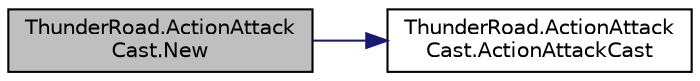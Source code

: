 digraph "ThunderRoad.ActionAttackCast.New"
{
 // LATEX_PDF_SIZE
  edge [fontname="Helvetica",fontsize="10",labelfontname="Helvetica",labelfontsize="10"];
  node [fontname="Helvetica",fontsize="10",shape=record];
  rankdir="LR";
  Node1 [label="ThunderRoad.ActionAttack\lCast.New",height=0.2,width=0.4,color="black", fillcolor="grey75", style="filled", fontcolor="black",tooltip="News the specified cast left."];
  Node1 -> Node2 [color="midnightblue",fontsize="10",style="solid",fontname="Helvetica"];
  Node2 [label="ThunderRoad.ActionAttack\lCast.ActionAttackCast",height=0.2,width=0.4,color="black", fillcolor="white", style="filled",URL="$class_thunder_road_1_1_action_attack_cast.html#afb03bdc4d26c00c8468fe494e9b7da25",tooltip="Initializes a new instance of the ActionAttackCast class."];
}
